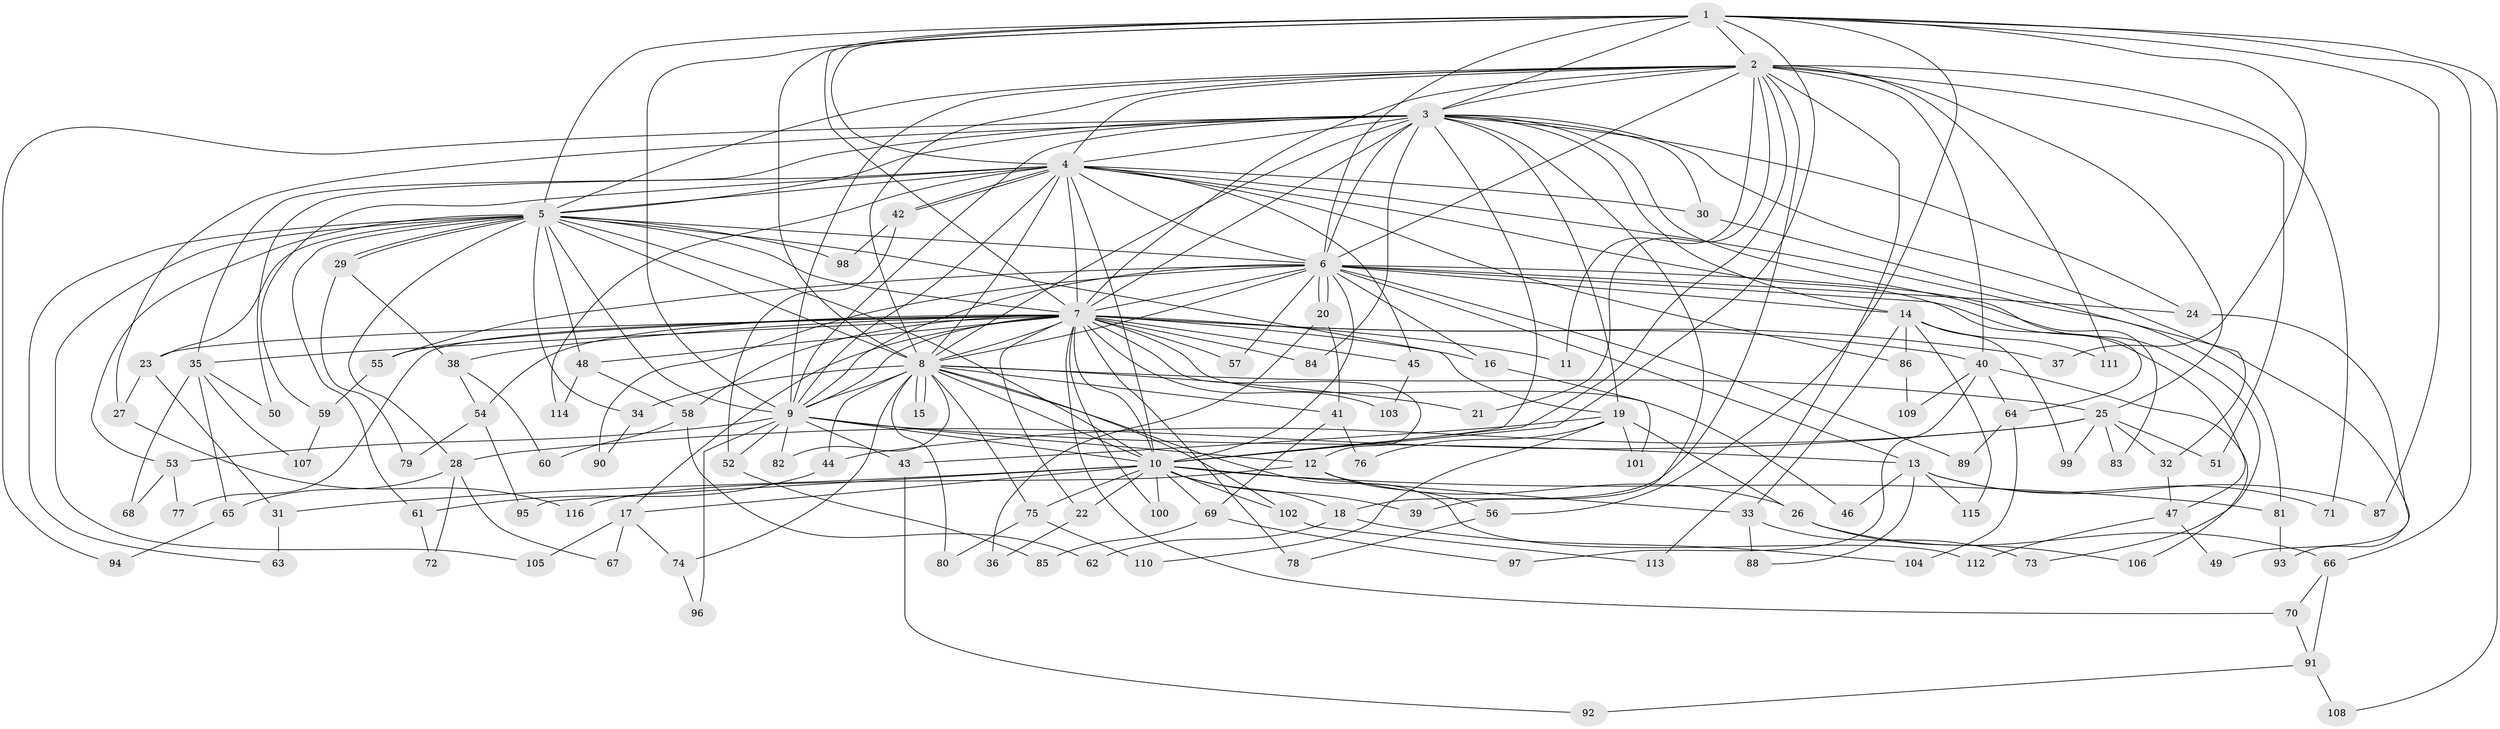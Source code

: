 // Generated by graph-tools (version 1.1) at 2025/11/02/27/25 16:11:05]
// undirected, 116 vertices, 257 edges
graph export_dot {
graph [start="1"]
  node [color=gray90,style=filled];
  1;
  2;
  3;
  4;
  5;
  6;
  7;
  8;
  9;
  10;
  11;
  12;
  13;
  14;
  15;
  16;
  17;
  18;
  19;
  20;
  21;
  22;
  23;
  24;
  25;
  26;
  27;
  28;
  29;
  30;
  31;
  32;
  33;
  34;
  35;
  36;
  37;
  38;
  39;
  40;
  41;
  42;
  43;
  44;
  45;
  46;
  47;
  48;
  49;
  50;
  51;
  52;
  53;
  54;
  55;
  56;
  57;
  58;
  59;
  60;
  61;
  62;
  63;
  64;
  65;
  66;
  67;
  68;
  69;
  70;
  71;
  72;
  73;
  74;
  75;
  76;
  77;
  78;
  79;
  80;
  81;
  82;
  83;
  84;
  85;
  86;
  87;
  88;
  89;
  90;
  91;
  92;
  93;
  94;
  95;
  96;
  97;
  98;
  99;
  100;
  101;
  102;
  103;
  104;
  105;
  106;
  107;
  108;
  109;
  110;
  111;
  112;
  113;
  114;
  115;
  116;
  1 -- 2;
  1 -- 3;
  1 -- 4;
  1 -- 5;
  1 -- 6;
  1 -- 7;
  1 -- 8;
  1 -- 9;
  1 -- 10;
  1 -- 37;
  1 -- 56;
  1 -- 66;
  1 -- 87;
  1 -- 108;
  2 -- 3;
  2 -- 4;
  2 -- 5;
  2 -- 6;
  2 -- 7;
  2 -- 8;
  2 -- 9;
  2 -- 10;
  2 -- 11;
  2 -- 18;
  2 -- 21;
  2 -- 25;
  2 -- 40;
  2 -- 51;
  2 -- 71;
  2 -- 111;
  2 -- 113;
  3 -- 4;
  3 -- 5;
  3 -- 6;
  3 -- 7;
  3 -- 8;
  3 -- 9;
  3 -- 10;
  3 -- 14;
  3 -- 19;
  3 -- 24;
  3 -- 27;
  3 -- 30;
  3 -- 35;
  3 -- 39;
  3 -- 83;
  3 -- 84;
  3 -- 93;
  3 -- 94;
  4 -- 5;
  4 -- 6;
  4 -- 7;
  4 -- 8;
  4 -- 9;
  4 -- 10;
  4 -- 30;
  4 -- 42;
  4 -- 42;
  4 -- 45;
  4 -- 50;
  4 -- 59;
  4 -- 64;
  4 -- 81;
  4 -- 86;
  4 -- 114;
  5 -- 6;
  5 -- 7;
  5 -- 8;
  5 -- 9;
  5 -- 10;
  5 -- 19;
  5 -- 23;
  5 -- 28;
  5 -- 29;
  5 -- 29;
  5 -- 34;
  5 -- 48;
  5 -- 53;
  5 -- 61;
  5 -- 63;
  5 -- 98;
  5 -- 105;
  6 -- 7;
  6 -- 8;
  6 -- 9;
  6 -- 10;
  6 -- 13;
  6 -- 14;
  6 -- 16;
  6 -- 20;
  6 -- 20;
  6 -- 24;
  6 -- 47;
  6 -- 55;
  6 -- 57;
  6 -- 73;
  6 -- 89;
  6 -- 90;
  7 -- 8;
  7 -- 9;
  7 -- 10;
  7 -- 11;
  7 -- 12;
  7 -- 16;
  7 -- 17;
  7 -- 22;
  7 -- 23;
  7 -- 35;
  7 -- 37;
  7 -- 38;
  7 -- 40;
  7 -- 45;
  7 -- 46;
  7 -- 48;
  7 -- 54;
  7 -- 55;
  7 -- 57;
  7 -- 58;
  7 -- 70;
  7 -- 77;
  7 -- 78;
  7 -- 84;
  7 -- 100;
  7 -- 103;
  8 -- 9;
  8 -- 10;
  8 -- 15;
  8 -- 15;
  8 -- 21;
  8 -- 25;
  8 -- 34;
  8 -- 41;
  8 -- 44;
  8 -- 74;
  8 -- 75;
  8 -- 80;
  8 -- 82;
  8 -- 102;
  8 -- 112;
  9 -- 10;
  9 -- 12;
  9 -- 13;
  9 -- 43;
  9 -- 52;
  9 -- 53;
  9 -- 82;
  9 -- 96;
  10 -- 17;
  10 -- 18;
  10 -- 22;
  10 -- 31;
  10 -- 33;
  10 -- 39;
  10 -- 69;
  10 -- 75;
  10 -- 81;
  10 -- 95;
  10 -- 100;
  10 -- 102;
  12 -- 26;
  12 -- 56;
  12 -- 116;
  13 -- 46;
  13 -- 71;
  13 -- 87;
  13 -- 88;
  13 -- 115;
  14 -- 33;
  14 -- 86;
  14 -- 99;
  14 -- 111;
  14 -- 115;
  16 -- 101;
  17 -- 67;
  17 -- 74;
  17 -- 105;
  18 -- 62;
  18 -- 104;
  19 -- 26;
  19 -- 43;
  19 -- 76;
  19 -- 101;
  19 -- 110;
  20 -- 36;
  20 -- 41;
  22 -- 36;
  23 -- 27;
  23 -- 31;
  24 -- 49;
  25 -- 28;
  25 -- 32;
  25 -- 44;
  25 -- 51;
  25 -- 83;
  25 -- 99;
  26 -- 66;
  26 -- 106;
  27 -- 116;
  28 -- 65;
  28 -- 67;
  28 -- 72;
  29 -- 38;
  29 -- 79;
  30 -- 32;
  31 -- 63;
  32 -- 47;
  33 -- 73;
  33 -- 88;
  34 -- 90;
  35 -- 50;
  35 -- 65;
  35 -- 68;
  35 -- 107;
  38 -- 54;
  38 -- 60;
  40 -- 64;
  40 -- 97;
  40 -- 106;
  40 -- 109;
  41 -- 69;
  41 -- 76;
  42 -- 52;
  42 -- 98;
  43 -- 92;
  44 -- 61;
  45 -- 103;
  47 -- 49;
  47 -- 112;
  48 -- 58;
  48 -- 114;
  52 -- 85;
  53 -- 68;
  53 -- 77;
  54 -- 79;
  54 -- 95;
  55 -- 59;
  56 -- 78;
  58 -- 60;
  58 -- 62;
  59 -- 107;
  61 -- 72;
  64 -- 89;
  64 -- 104;
  65 -- 94;
  66 -- 70;
  66 -- 91;
  69 -- 85;
  69 -- 97;
  70 -- 91;
  74 -- 96;
  75 -- 80;
  75 -- 110;
  81 -- 93;
  86 -- 109;
  91 -- 92;
  91 -- 108;
  102 -- 113;
}
